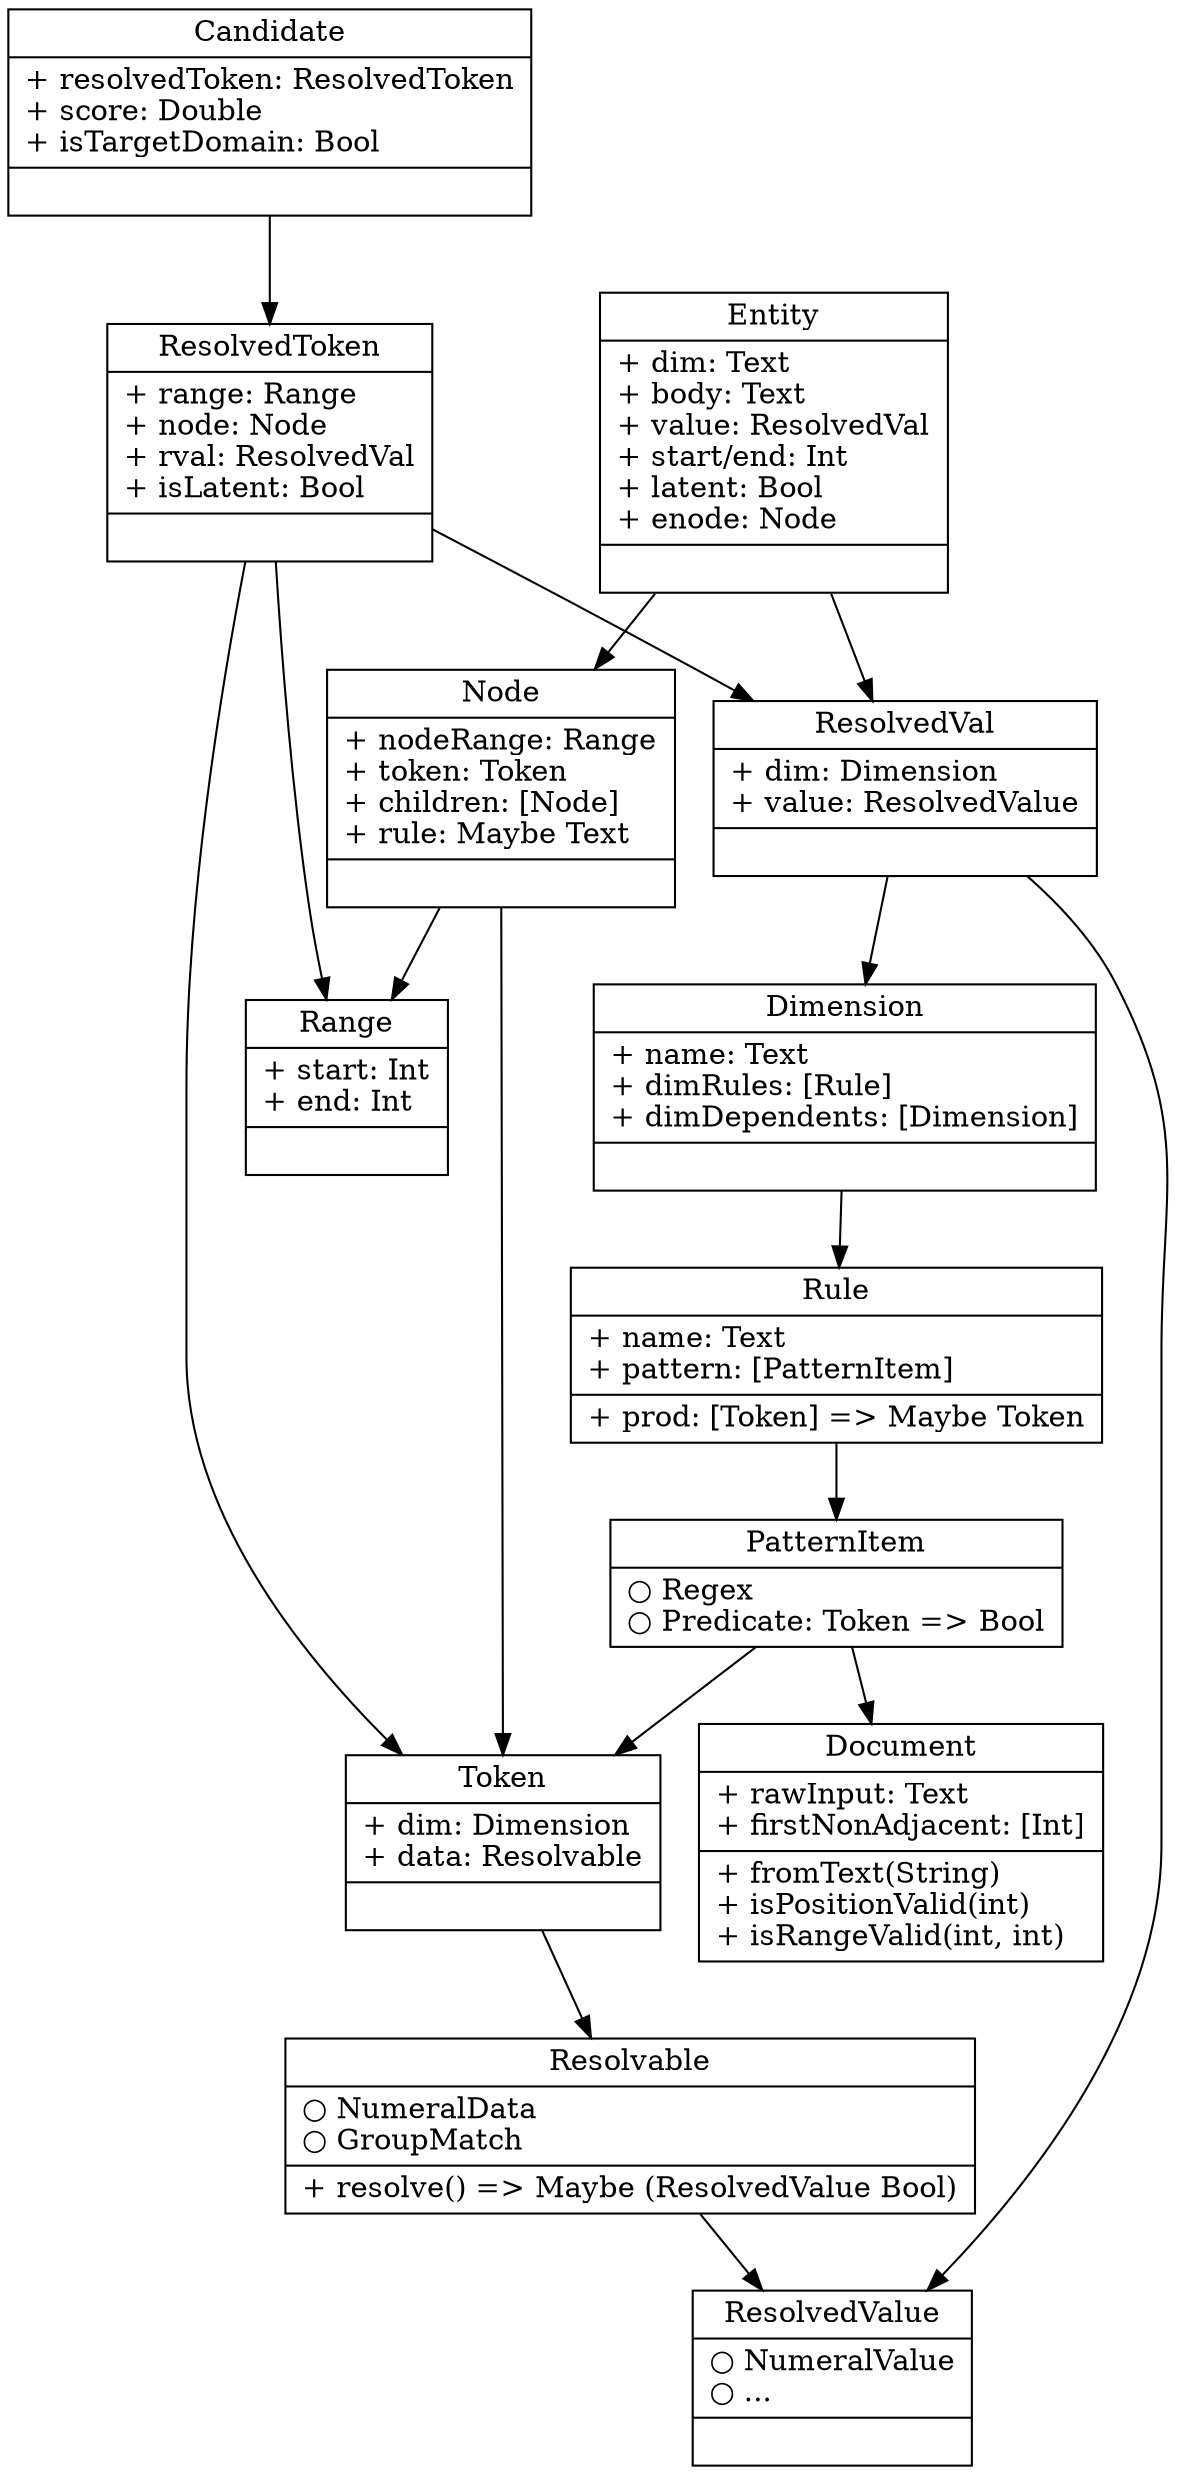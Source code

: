 digraph G {
        fontsize = 8

        node [
                shape = "record"
        ]

        edge [
        ]

        Entity [
                label = "{Entity|+ dim: Text\l+ body: Text\l+ value: ResolvedVal\l+ start/end: Int\l+ latent: Bool\l+ enode: Node\l|}"
        ]

        ResolvedVal [
          label = "{ResolvedVal|+ dim: Dimension\l+ value: ResolvedValue\l|}"
        ]

        Dimension [
          label = "{Dimension|+ name: Text\l+ dimRules: [Rule]\l+ dimDependents: [Dimension]|}"
        ]

        nNode [
          label = "{Node|+ nodeRange: Range\l+ token: Token\l+ children: [Node]\l+ rule: Maybe Text\l|}"
        ]

        ResolvedValue [
          label = "{ResolvedValue|○ NumeralValue\l○ ...\l|}"
        ]

        Range [
          label = "{Range|+ start: Int\l+ end: Int\l|}"
        ]

        Token [
          label = "{Token|+ dim: Dimension\l+ data: Resolvable\l|}"
        ]

        Resolvable [
          label = "{Resolvable|○ NumeralData\l○ GroupMatch\l|+ resolve() =\> Maybe (ResolvedValue Bool)}"
        ]

        Rule [
          label = "{Rule|+ name: Text\l+ pattern: [PatternItem]\l|+ prod: [Token] =\> Maybe Token}"
        ]

        PatternItem [
          label = "{PatternItem|○ Regex\l○ Predicate: Token =\> Bool\l}"
        ]

        ResolvedToken [
          label = "{ResolvedToken|+ range: Range\l+ node: Node\l+ rval: ResolvedVal\l+ isLatent: Bool\l|}"
        ]

        Candidate [
          label = "{Candidate|+ resolvedToken: ResolvedToken\l+ score: Double\l+ isTargetDomain: Bool\l|}"
        ]

        Document [
          label = "{Document|+ rawInput: Text\l+ firstNonAdjacent: [Int]\l|+ fromText(String)\l+ isPositionValid(int)\l+ isRangeValid(int, int)\l}"
        ]

        Entity -> ResolvedVal
        Entity -> nNode
        ResolvedVal -> Dimension
        ResolvedVal -> ResolvedValue
        nNode -> Range
        nNode -> Token
        Token -> Resolvable
        Resolvable -> ResolvedValue
        Dimension -> Rule
        Rule -> PatternItem
        PatternItem -> Document
        PatternItem -> Token

        ResolvedToken -> Range
        ResolvedToken -> Token
        ResolvedToken -> ResolvedVal
        Candidate -> ResolvedToken
}